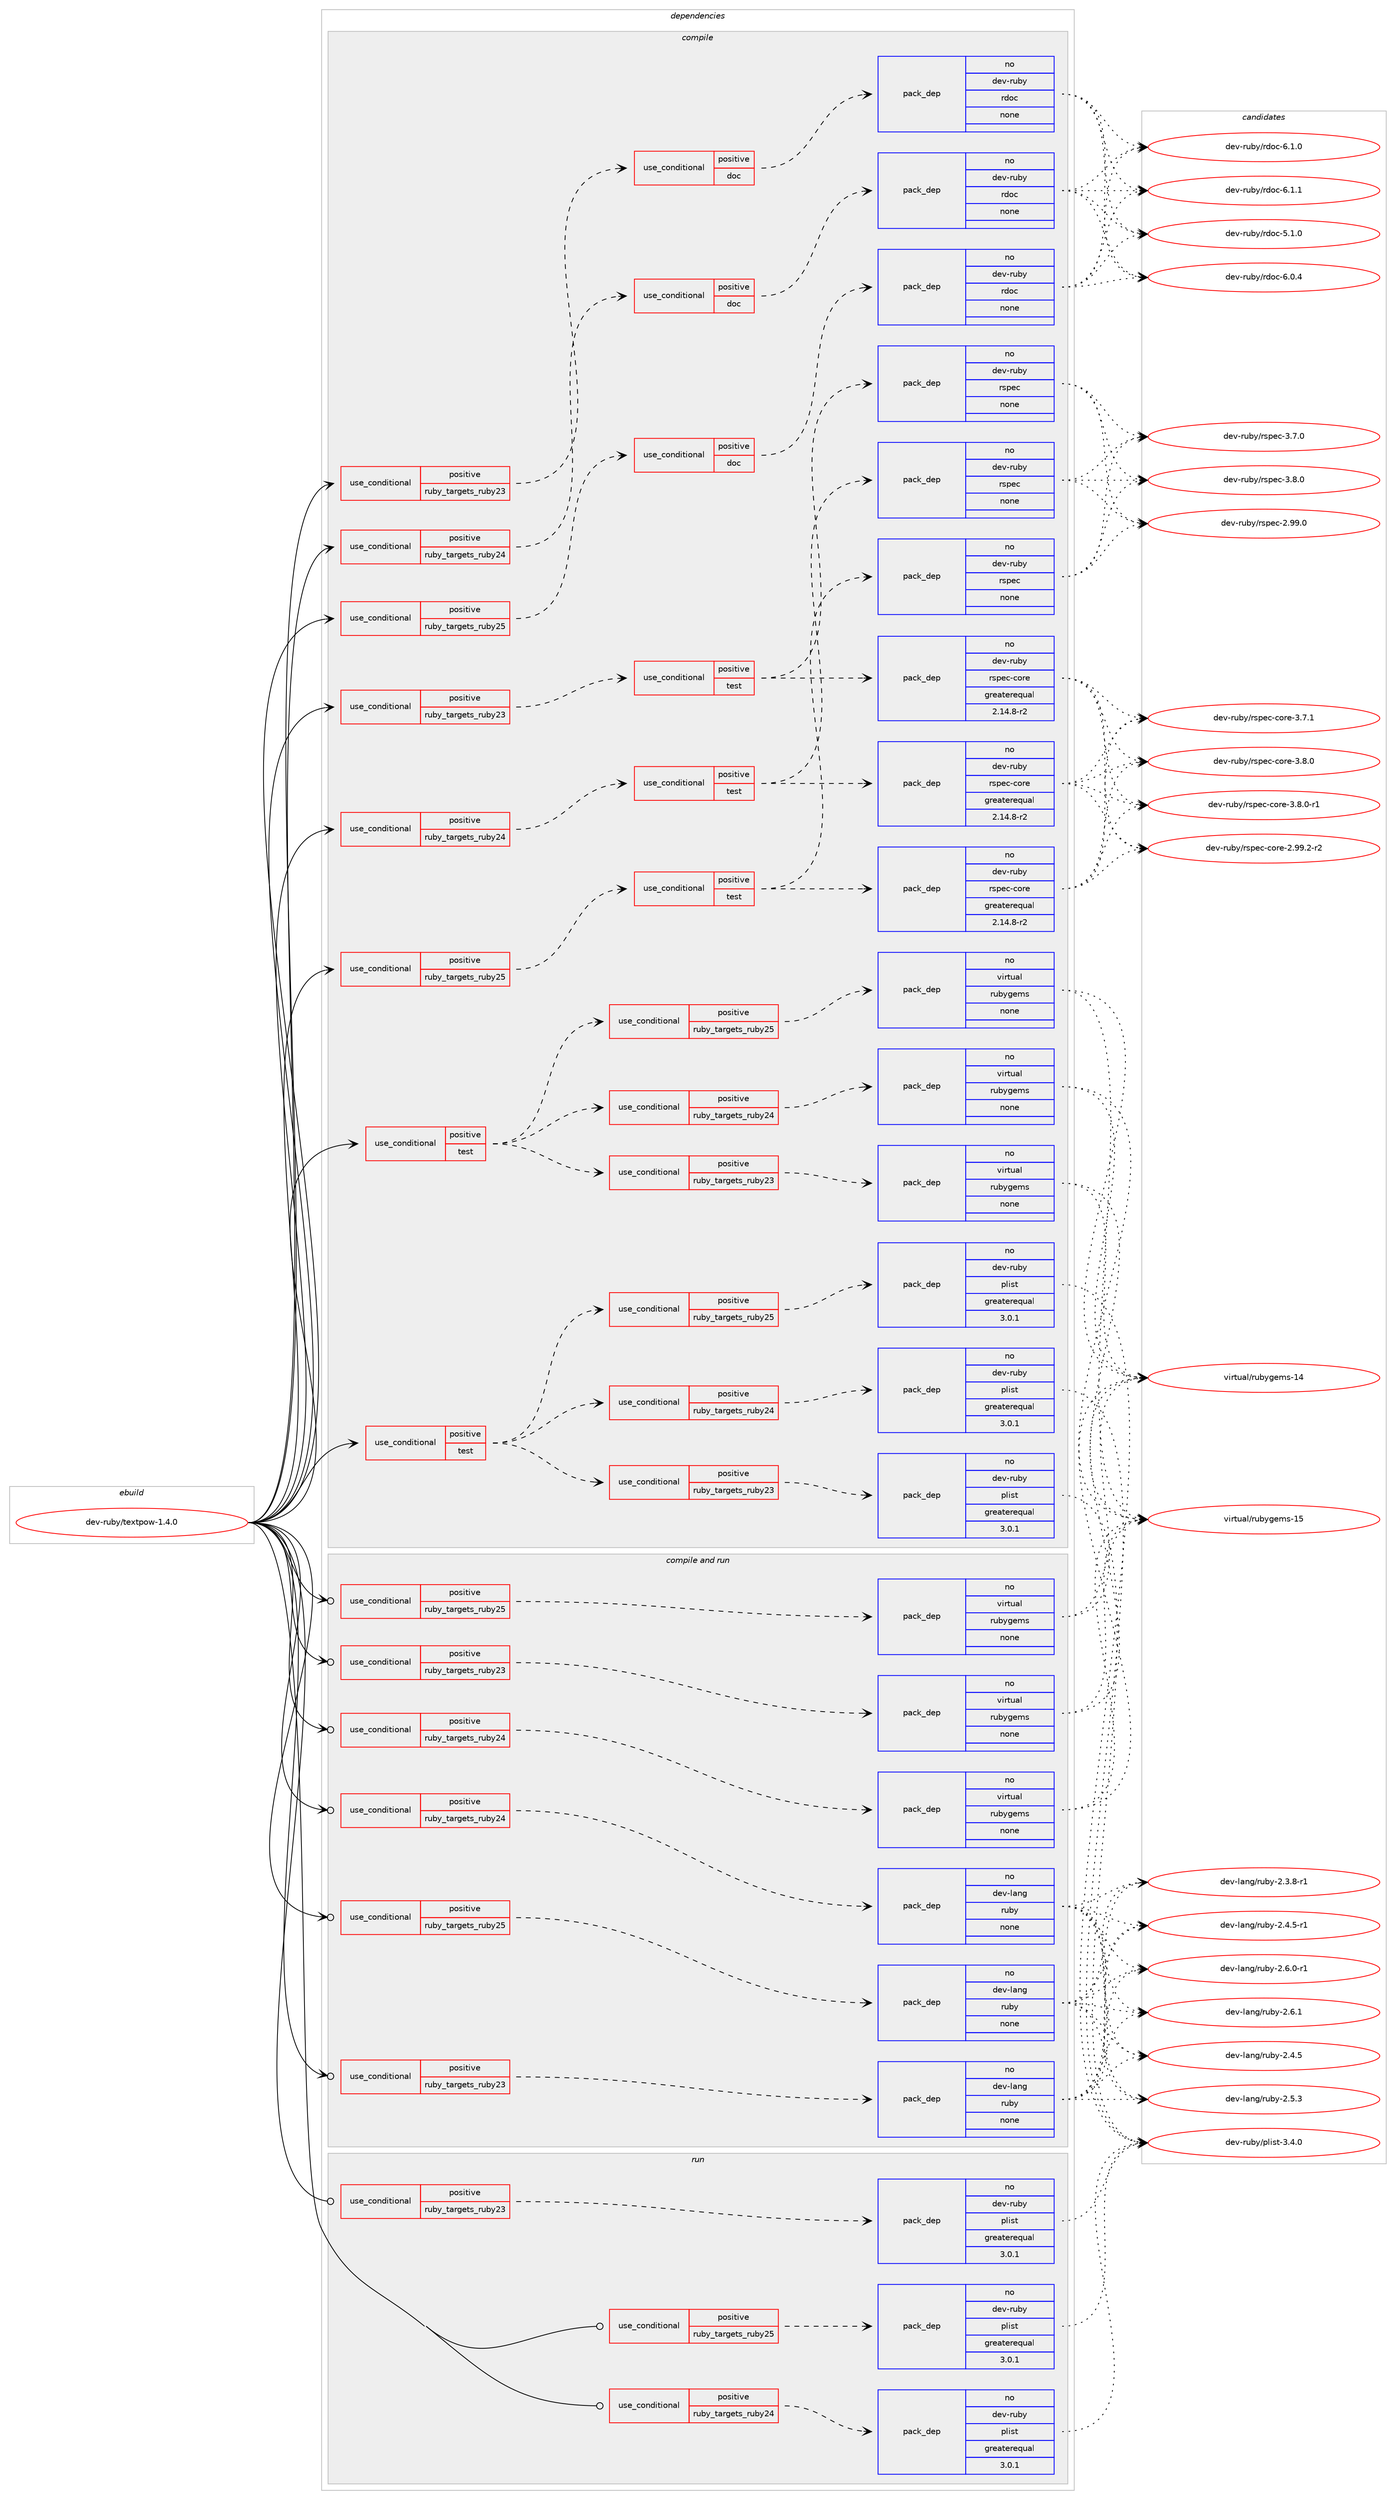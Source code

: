 digraph prolog {

# *************
# Graph options
# *************

newrank=true;
concentrate=true;
compound=true;
graph [rankdir=LR,fontname=Helvetica,fontsize=10,ranksep=1.5];#, ranksep=2.5, nodesep=0.2];
edge  [arrowhead=vee];
node  [fontname=Helvetica,fontsize=10];

# **********
# The ebuild
# **********

subgraph cluster_leftcol {
color=gray;
rank=same;
label=<<i>ebuild</i>>;
id [label="dev-ruby/textpow-1.4.0", color=red, width=4, href="../dev-ruby/textpow-1.4.0.svg"];
}

# ****************
# The dependencies
# ****************

subgraph cluster_midcol {
color=gray;
label=<<i>dependencies</i>>;
subgraph cluster_compile {
fillcolor="#eeeeee";
style=filled;
label=<<i>compile</i>>;
subgraph cond420119 {
dependency1533140 [label=<<TABLE BORDER="0" CELLBORDER="1" CELLSPACING="0" CELLPADDING="4"><TR><TD ROWSPAN="3" CELLPADDING="10">use_conditional</TD></TR><TR><TD>positive</TD></TR><TR><TD>ruby_targets_ruby23</TD></TR></TABLE>>, shape=none, color=red];
subgraph cond420120 {
dependency1533141 [label=<<TABLE BORDER="0" CELLBORDER="1" CELLSPACING="0" CELLPADDING="4"><TR><TD ROWSPAN="3" CELLPADDING="10">use_conditional</TD></TR><TR><TD>positive</TD></TR><TR><TD>doc</TD></TR></TABLE>>, shape=none, color=red];
subgraph pack1089505 {
dependency1533142 [label=<<TABLE BORDER="0" CELLBORDER="1" CELLSPACING="0" CELLPADDING="4" WIDTH="220"><TR><TD ROWSPAN="6" CELLPADDING="30">pack_dep</TD></TR><TR><TD WIDTH="110">no</TD></TR><TR><TD>dev-ruby</TD></TR><TR><TD>rdoc</TD></TR><TR><TD>none</TD></TR><TR><TD></TD></TR></TABLE>>, shape=none, color=blue];
}
dependency1533141:e -> dependency1533142:w [weight=20,style="dashed",arrowhead="vee"];
}
dependency1533140:e -> dependency1533141:w [weight=20,style="dashed",arrowhead="vee"];
}
id:e -> dependency1533140:w [weight=20,style="solid",arrowhead="vee"];
subgraph cond420121 {
dependency1533143 [label=<<TABLE BORDER="0" CELLBORDER="1" CELLSPACING="0" CELLPADDING="4"><TR><TD ROWSPAN="3" CELLPADDING="10">use_conditional</TD></TR><TR><TD>positive</TD></TR><TR><TD>ruby_targets_ruby23</TD></TR></TABLE>>, shape=none, color=red];
subgraph cond420122 {
dependency1533144 [label=<<TABLE BORDER="0" CELLBORDER="1" CELLSPACING="0" CELLPADDING="4"><TR><TD ROWSPAN="3" CELLPADDING="10">use_conditional</TD></TR><TR><TD>positive</TD></TR><TR><TD>test</TD></TR></TABLE>>, shape=none, color=red];
subgraph pack1089506 {
dependency1533145 [label=<<TABLE BORDER="0" CELLBORDER="1" CELLSPACING="0" CELLPADDING="4" WIDTH="220"><TR><TD ROWSPAN="6" CELLPADDING="30">pack_dep</TD></TR><TR><TD WIDTH="110">no</TD></TR><TR><TD>dev-ruby</TD></TR><TR><TD>rspec</TD></TR><TR><TD>none</TD></TR><TR><TD></TD></TR></TABLE>>, shape=none, color=blue];
}
dependency1533144:e -> dependency1533145:w [weight=20,style="dashed",arrowhead="vee"];
subgraph pack1089507 {
dependency1533146 [label=<<TABLE BORDER="0" CELLBORDER="1" CELLSPACING="0" CELLPADDING="4" WIDTH="220"><TR><TD ROWSPAN="6" CELLPADDING="30">pack_dep</TD></TR><TR><TD WIDTH="110">no</TD></TR><TR><TD>dev-ruby</TD></TR><TR><TD>rspec-core</TD></TR><TR><TD>greaterequal</TD></TR><TR><TD>2.14.8-r2</TD></TR></TABLE>>, shape=none, color=blue];
}
dependency1533144:e -> dependency1533146:w [weight=20,style="dashed",arrowhead="vee"];
}
dependency1533143:e -> dependency1533144:w [weight=20,style="dashed",arrowhead="vee"];
}
id:e -> dependency1533143:w [weight=20,style="solid",arrowhead="vee"];
subgraph cond420123 {
dependency1533147 [label=<<TABLE BORDER="0" CELLBORDER="1" CELLSPACING="0" CELLPADDING="4"><TR><TD ROWSPAN="3" CELLPADDING="10">use_conditional</TD></TR><TR><TD>positive</TD></TR><TR><TD>ruby_targets_ruby24</TD></TR></TABLE>>, shape=none, color=red];
subgraph cond420124 {
dependency1533148 [label=<<TABLE BORDER="0" CELLBORDER="1" CELLSPACING="0" CELLPADDING="4"><TR><TD ROWSPAN="3" CELLPADDING="10">use_conditional</TD></TR><TR><TD>positive</TD></TR><TR><TD>doc</TD></TR></TABLE>>, shape=none, color=red];
subgraph pack1089508 {
dependency1533149 [label=<<TABLE BORDER="0" CELLBORDER="1" CELLSPACING="0" CELLPADDING="4" WIDTH="220"><TR><TD ROWSPAN="6" CELLPADDING="30">pack_dep</TD></TR><TR><TD WIDTH="110">no</TD></TR><TR><TD>dev-ruby</TD></TR><TR><TD>rdoc</TD></TR><TR><TD>none</TD></TR><TR><TD></TD></TR></TABLE>>, shape=none, color=blue];
}
dependency1533148:e -> dependency1533149:w [weight=20,style="dashed",arrowhead="vee"];
}
dependency1533147:e -> dependency1533148:w [weight=20,style="dashed",arrowhead="vee"];
}
id:e -> dependency1533147:w [weight=20,style="solid",arrowhead="vee"];
subgraph cond420125 {
dependency1533150 [label=<<TABLE BORDER="0" CELLBORDER="1" CELLSPACING="0" CELLPADDING="4"><TR><TD ROWSPAN="3" CELLPADDING="10">use_conditional</TD></TR><TR><TD>positive</TD></TR><TR><TD>ruby_targets_ruby24</TD></TR></TABLE>>, shape=none, color=red];
subgraph cond420126 {
dependency1533151 [label=<<TABLE BORDER="0" CELLBORDER="1" CELLSPACING="0" CELLPADDING="4"><TR><TD ROWSPAN="3" CELLPADDING="10">use_conditional</TD></TR><TR><TD>positive</TD></TR><TR><TD>test</TD></TR></TABLE>>, shape=none, color=red];
subgraph pack1089509 {
dependency1533152 [label=<<TABLE BORDER="0" CELLBORDER="1" CELLSPACING="0" CELLPADDING="4" WIDTH="220"><TR><TD ROWSPAN="6" CELLPADDING="30">pack_dep</TD></TR><TR><TD WIDTH="110">no</TD></TR><TR><TD>dev-ruby</TD></TR><TR><TD>rspec</TD></TR><TR><TD>none</TD></TR><TR><TD></TD></TR></TABLE>>, shape=none, color=blue];
}
dependency1533151:e -> dependency1533152:w [weight=20,style="dashed",arrowhead="vee"];
subgraph pack1089510 {
dependency1533153 [label=<<TABLE BORDER="0" CELLBORDER="1" CELLSPACING="0" CELLPADDING="4" WIDTH="220"><TR><TD ROWSPAN="6" CELLPADDING="30">pack_dep</TD></TR><TR><TD WIDTH="110">no</TD></TR><TR><TD>dev-ruby</TD></TR><TR><TD>rspec-core</TD></TR><TR><TD>greaterequal</TD></TR><TR><TD>2.14.8-r2</TD></TR></TABLE>>, shape=none, color=blue];
}
dependency1533151:e -> dependency1533153:w [weight=20,style="dashed",arrowhead="vee"];
}
dependency1533150:e -> dependency1533151:w [weight=20,style="dashed",arrowhead="vee"];
}
id:e -> dependency1533150:w [weight=20,style="solid",arrowhead="vee"];
subgraph cond420127 {
dependency1533154 [label=<<TABLE BORDER="0" CELLBORDER="1" CELLSPACING="0" CELLPADDING="4"><TR><TD ROWSPAN="3" CELLPADDING="10">use_conditional</TD></TR><TR><TD>positive</TD></TR><TR><TD>ruby_targets_ruby25</TD></TR></TABLE>>, shape=none, color=red];
subgraph cond420128 {
dependency1533155 [label=<<TABLE BORDER="0" CELLBORDER="1" CELLSPACING="0" CELLPADDING="4"><TR><TD ROWSPAN="3" CELLPADDING="10">use_conditional</TD></TR><TR><TD>positive</TD></TR><TR><TD>doc</TD></TR></TABLE>>, shape=none, color=red];
subgraph pack1089511 {
dependency1533156 [label=<<TABLE BORDER="0" CELLBORDER="1" CELLSPACING="0" CELLPADDING="4" WIDTH="220"><TR><TD ROWSPAN="6" CELLPADDING="30">pack_dep</TD></TR><TR><TD WIDTH="110">no</TD></TR><TR><TD>dev-ruby</TD></TR><TR><TD>rdoc</TD></TR><TR><TD>none</TD></TR><TR><TD></TD></TR></TABLE>>, shape=none, color=blue];
}
dependency1533155:e -> dependency1533156:w [weight=20,style="dashed",arrowhead="vee"];
}
dependency1533154:e -> dependency1533155:w [weight=20,style="dashed",arrowhead="vee"];
}
id:e -> dependency1533154:w [weight=20,style="solid",arrowhead="vee"];
subgraph cond420129 {
dependency1533157 [label=<<TABLE BORDER="0" CELLBORDER="1" CELLSPACING="0" CELLPADDING="4"><TR><TD ROWSPAN="3" CELLPADDING="10">use_conditional</TD></TR><TR><TD>positive</TD></TR><TR><TD>ruby_targets_ruby25</TD></TR></TABLE>>, shape=none, color=red];
subgraph cond420130 {
dependency1533158 [label=<<TABLE BORDER="0" CELLBORDER="1" CELLSPACING="0" CELLPADDING="4"><TR><TD ROWSPAN="3" CELLPADDING="10">use_conditional</TD></TR><TR><TD>positive</TD></TR><TR><TD>test</TD></TR></TABLE>>, shape=none, color=red];
subgraph pack1089512 {
dependency1533159 [label=<<TABLE BORDER="0" CELLBORDER="1" CELLSPACING="0" CELLPADDING="4" WIDTH="220"><TR><TD ROWSPAN="6" CELLPADDING="30">pack_dep</TD></TR><TR><TD WIDTH="110">no</TD></TR><TR><TD>dev-ruby</TD></TR><TR><TD>rspec</TD></TR><TR><TD>none</TD></TR><TR><TD></TD></TR></TABLE>>, shape=none, color=blue];
}
dependency1533158:e -> dependency1533159:w [weight=20,style="dashed",arrowhead="vee"];
subgraph pack1089513 {
dependency1533160 [label=<<TABLE BORDER="0" CELLBORDER="1" CELLSPACING="0" CELLPADDING="4" WIDTH="220"><TR><TD ROWSPAN="6" CELLPADDING="30">pack_dep</TD></TR><TR><TD WIDTH="110">no</TD></TR><TR><TD>dev-ruby</TD></TR><TR><TD>rspec-core</TD></TR><TR><TD>greaterequal</TD></TR><TR><TD>2.14.8-r2</TD></TR></TABLE>>, shape=none, color=blue];
}
dependency1533158:e -> dependency1533160:w [weight=20,style="dashed",arrowhead="vee"];
}
dependency1533157:e -> dependency1533158:w [weight=20,style="dashed",arrowhead="vee"];
}
id:e -> dependency1533157:w [weight=20,style="solid",arrowhead="vee"];
subgraph cond420131 {
dependency1533161 [label=<<TABLE BORDER="0" CELLBORDER="1" CELLSPACING="0" CELLPADDING="4"><TR><TD ROWSPAN="3" CELLPADDING="10">use_conditional</TD></TR><TR><TD>positive</TD></TR><TR><TD>test</TD></TR></TABLE>>, shape=none, color=red];
subgraph cond420132 {
dependency1533162 [label=<<TABLE BORDER="0" CELLBORDER="1" CELLSPACING="0" CELLPADDING="4"><TR><TD ROWSPAN="3" CELLPADDING="10">use_conditional</TD></TR><TR><TD>positive</TD></TR><TR><TD>ruby_targets_ruby23</TD></TR></TABLE>>, shape=none, color=red];
subgraph pack1089514 {
dependency1533163 [label=<<TABLE BORDER="0" CELLBORDER="1" CELLSPACING="0" CELLPADDING="4" WIDTH="220"><TR><TD ROWSPAN="6" CELLPADDING="30">pack_dep</TD></TR><TR><TD WIDTH="110">no</TD></TR><TR><TD>dev-ruby</TD></TR><TR><TD>plist</TD></TR><TR><TD>greaterequal</TD></TR><TR><TD>3.0.1</TD></TR></TABLE>>, shape=none, color=blue];
}
dependency1533162:e -> dependency1533163:w [weight=20,style="dashed",arrowhead="vee"];
}
dependency1533161:e -> dependency1533162:w [weight=20,style="dashed",arrowhead="vee"];
subgraph cond420133 {
dependency1533164 [label=<<TABLE BORDER="0" CELLBORDER="1" CELLSPACING="0" CELLPADDING="4"><TR><TD ROWSPAN="3" CELLPADDING="10">use_conditional</TD></TR><TR><TD>positive</TD></TR><TR><TD>ruby_targets_ruby24</TD></TR></TABLE>>, shape=none, color=red];
subgraph pack1089515 {
dependency1533165 [label=<<TABLE BORDER="0" CELLBORDER="1" CELLSPACING="0" CELLPADDING="4" WIDTH="220"><TR><TD ROWSPAN="6" CELLPADDING="30">pack_dep</TD></TR><TR><TD WIDTH="110">no</TD></TR><TR><TD>dev-ruby</TD></TR><TR><TD>plist</TD></TR><TR><TD>greaterequal</TD></TR><TR><TD>3.0.1</TD></TR></TABLE>>, shape=none, color=blue];
}
dependency1533164:e -> dependency1533165:w [weight=20,style="dashed",arrowhead="vee"];
}
dependency1533161:e -> dependency1533164:w [weight=20,style="dashed",arrowhead="vee"];
subgraph cond420134 {
dependency1533166 [label=<<TABLE BORDER="0" CELLBORDER="1" CELLSPACING="0" CELLPADDING="4"><TR><TD ROWSPAN="3" CELLPADDING="10">use_conditional</TD></TR><TR><TD>positive</TD></TR><TR><TD>ruby_targets_ruby25</TD></TR></TABLE>>, shape=none, color=red];
subgraph pack1089516 {
dependency1533167 [label=<<TABLE BORDER="0" CELLBORDER="1" CELLSPACING="0" CELLPADDING="4" WIDTH="220"><TR><TD ROWSPAN="6" CELLPADDING="30">pack_dep</TD></TR><TR><TD WIDTH="110">no</TD></TR><TR><TD>dev-ruby</TD></TR><TR><TD>plist</TD></TR><TR><TD>greaterequal</TD></TR><TR><TD>3.0.1</TD></TR></TABLE>>, shape=none, color=blue];
}
dependency1533166:e -> dependency1533167:w [weight=20,style="dashed",arrowhead="vee"];
}
dependency1533161:e -> dependency1533166:w [weight=20,style="dashed",arrowhead="vee"];
}
id:e -> dependency1533161:w [weight=20,style="solid",arrowhead="vee"];
subgraph cond420135 {
dependency1533168 [label=<<TABLE BORDER="0" CELLBORDER="1" CELLSPACING="0" CELLPADDING="4"><TR><TD ROWSPAN="3" CELLPADDING="10">use_conditional</TD></TR><TR><TD>positive</TD></TR><TR><TD>test</TD></TR></TABLE>>, shape=none, color=red];
subgraph cond420136 {
dependency1533169 [label=<<TABLE BORDER="0" CELLBORDER="1" CELLSPACING="0" CELLPADDING="4"><TR><TD ROWSPAN="3" CELLPADDING="10">use_conditional</TD></TR><TR><TD>positive</TD></TR><TR><TD>ruby_targets_ruby23</TD></TR></TABLE>>, shape=none, color=red];
subgraph pack1089517 {
dependency1533170 [label=<<TABLE BORDER="0" CELLBORDER="1" CELLSPACING="0" CELLPADDING="4" WIDTH="220"><TR><TD ROWSPAN="6" CELLPADDING="30">pack_dep</TD></TR><TR><TD WIDTH="110">no</TD></TR><TR><TD>virtual</TD></TR><TR><TD>rubygems</TD></TR><TR><TD>none</TD></TR><TR><TD></TD></TR></TABLE>>, shape=none, color=blue];
}
dependency1533169:e -> dependency1533170:w [weight=20,style="dashed",arrowhead="vee"];
}
dependency1533168:e -> dependency1533169:w [weight=20,style="dashed",arrowhead="vee"];
subgraph cond420137 {
dependency1533171 [label=<<TABLE BORDER="0" CELLBORDER="1" CELLSPACING="0" CELLPADDING="4"><TR><TD ROWSPAN="3" CELLPADDING="10">use_conditional</TD></TR><TR><TD>positive</TD></TR><TR><TD>ruby_targets_ruby24</TD></TR></TABLE>>, shape=none, color=red];
subgraph pack1089518 {
dependency1533172 [label=<<TABLE BORDER="0" CELLBORDER="1" CELLSPACING="0" CELLPADDING="4" WIDTH="220"><TR><TD ROWSPAN="6" CELLPADDING="30">pack_dep</TD></TR><TR><TD WIDTH="110">no</TD></TR><TR><TD>virtual</TD></TR><TR><TD>rubygems</TD></TR><TR><TD>none</TD></TR><TR><TD></TD></TR></TABLE>>, shape=none, color=blue];
}
dependency1533171:e -> dependency1533172:w [weight=20,style="dashed",arrowhead="vee"];
}
dependency1533168:e -> dependency1533171:w [weight=20,style="dashed",arrowhead="vee"];
subgraph cond420138 {
dependency1533173 [label=<<TABLE BORDER="0" CELLBORDER="1" CELLSPACING="0" CELLPADDING="4"><TR><TD ROWSPAN="3" CELLPADDING="10">use_conditional</TD></TR><TR><TD>positive</TD></TR><TR><TD>ruby_targets_ruby25</TD></TR></TABLE>>, shape=none, color=red];
subgraph pack1089519 {
dependency1533174 [label=<<TABLE BORDER="0" CELLBORDER="1" CELLSPACING="0" CELLPADDING="4" WIDTH="220"><TR><TD ROWSPAN="6" CELLPADDING="30">pack_dep</TD></TR><TR><TD WIDTH="110">no</TD></TR><TR><TD>virtual</TD></TR><TR><TD>rubygems</TD></TR><TR><TD>none</TD></TR><TR><TD></TD></TR></TABLE>>, shape=none, color=blue];
}
dependency1533173:e -> dependency1533174:w [weight=20,style="dashed",arrowhead="vee"];
}
dependency1533168:e -> dependency1533173:w [weight=20,style="dashed",arrowhead="vee"];
}
id:e -> dependency1533168:w [weight=20,style="solid",arrowhead="vee"];
}
subgraph cluster_compileandrun {
fillcolor="#eeeeee";
style=filled;
label=<<i>compile and run</i>>;
subgraph cond420139 {
dependency1533175 [label=<<TABLE BORDER="0" CELLBORDER="1" CELLSPACING="0" CELLPADDING="4"><TR><TD ROWSPAN="3" CELLPADDING="10">use_conditional</TD></TR><TR><TD>positive</TD></TR><TR><TD>ruby_targets_ruby23</TD></TR></TABLE>>, shape=none, color=red];
subgraph pack1089520 {
dependency1533176 [label=<<TABLE BORDER="0" CELLBORDER="1" CELLSPACING="0" CELLPADDING="4" WIDTH="220"><TR><TD ROWSPAN="6" CELLPADDING="30">pack_dep</TD></TR><TR><TD WIDTH="110">no</TD></TR><TR><TD>dev-lang</TD></TR><TR><TD>ruby</TD></TR><TR><TD>none</TD></TR><TR><TD></TD></TR></TABLE>>, shape=none, color=blue];
}
dependency1533175:e -> dependency1533176:w [weight=20,style="dashed",arrowhead="vee"];
}
id:e -> dependency1533175:w [weight=20,style="solid",arrowhead="odotvee"];
subgraph cond420140 {
dependency1533177 [label=<<TABLE BORDER="0" CELLBORDER="1" CELLSPACING="0" CELLPADDING="4"><TR><TD ROWSPAN="3" CELLPADDING="10">use_conditional</TD></TR><TR><TD>positive</TD></TR><TR><TD>ruby_targets_ruby23</TD></TR></TABLE>>, shape=none, color=red];
subgraph pack1089521 {
dependency1533178 [label=<<TABLE BORDER="0" CELLBORDER="1" CELLSPACING="0" CELLPADDING="4" WIDTH="220"><TR><TD ROWSPAN="6" CELLPADDING="30">pack_dep</TD></TR><TR><TD WIDTH="110">no</TD></TR><TR><TD>virtual</TD></TR><TR><TD>rubygems</TD></TR><TR><TD>none</TD></TR><TR><TD></TD></TR></TABLE>>, shape=none, color=blue];
}
dependency1533177:e -> dependency1533178:w [weight=20,style="dashed",arrowhead="vee"];
}
id:e -> dependency1533177:w [weight=20,style="solid",arrowhead="odotvee"];
subgraph cond420141 {
dependency1533179 [label=<<TABLE BORDER="0" CELLBORDER="1" CELLSPACING="0" CELLPADDING="4"><TR><TD ROWSPAN="3" CELLPADDING="10">use_conditional</TD></TR><TR><TD>positive</TD></TR><TR><TD>ruby_targets_ruby24</TD></TR></TABLE>>, shape=none, color=red];
subgraph pack1089522 {
dependency1533180 [label=<<TABLE BORDER="0" CELLBORDER="1" CELLSPACING="0" CELLPADDING="4" WIDTH="220"><TR><TD ROWSPAN="6" CELLPADDING="30">pack_dep</TD></TR><TR><TD WIDTH="110">no</TD></TR><TR><TD>dev-lang</TD></TR><TR><TD>ruby</TD></TR><TR><TD>none</TD></TR><TR><TD></TD></TR></TABLE>>, shape=none, color=blue];
}
dependency1533179:e -> dependency1533180:w [weight=20,style="dashed",arrowhead="vee"];
}
id:e -> dependency1533179:w [weight=20,style="solid",arrowhead="odotvee"];
subgraph cond420142 {
dependency1533181 [label=<<TABLE BORDER="0" CELLBORDER="1" CELLSPACING="0" CELLPADDING="4"><TR><TD ROWSPAN="3" CELLPADDING="10">use_conditional</TD></TR><TR><TD>positive</TD></TR><TR><TD>ruby_targets_ruby24</TD></TR></TABLE>>, shape=none, color=red];
subgraph pack1089523 {
dependency1533182 [label=<<TABLE BORDER="0" CELLBORDER="1" CELLSPACING="0" CELLPADDING="4" WIDTH="220"><TR><TD ROWSPAN="6" CELLPADDING="30">pack_dep</TD></TR><TR><TD WIDTH="110">no</TD></TR><TR><TD>virtual</TD></TR><TR><TD>rubygems</TD></TR><TR><TD>none</TD></TR><TR><TD></TD></TR></TABLE>>, shape=none, color=blue];
}
dependency1533181:e -> dependency1533182:w [weight=20,style="dashed",arrowhead="vee"];
}
id:e -> dependency1533181:w [weight=20,style="solid",arrowhead="odotvee"];
subgraph cond420143 {
dependency1533183 [label=<<TABLE BORDER="0" CELLBORDER="1" CELLSPACING="0" CELLPADDING="4"><TR><TD ROWSPAN="3" CELLPADDING="10">use_conditional</TD></TR><TR><TD>positive</TD></TR><TR><TD>ruby_targets_ruby25</TD></TR></TABLE>>, shape=none, color=red];
subgraph pack1089524 {
dependency1533184 [label=<<TABLE BORDER="0" CELLBORDER="1" CELLSPACING="0" CELLPADDING="4" WIDTH="220"><TR><TD ROWSPAN="6" CELLPADDING="30">pack_dep</TD></TR><TR><TD WIDTH="110">no</TD></TR><TR><TD>dev-lang</TD></TR><TR><TD>ruby</TD></TR><TR><TD>none</TD></TR><TR><TD></TD></TR></TABLE>>, shape=none, color=blue];
}
dependency1533183:e -> dependency1533184:w [weight=20,style="dashed",arrowhead="vee"];
}
id:e -> dependency1533183:w [weight=20,style="solid",arrowhead="odotvee"];
subgraph cond420144 {
dependency1533185 [label=<<TABLE BORDER="0" CELLBORDER="1" CELLSPACING="0" CELLPADDING="4"><TR><TD ROWSPAN="3" CELLPADDING="10">use_conditional</TD></TR><TR><TD>positive</TD></TR><TR><TD>ruby_targets_ruby25</TD></TR></TABLE>>, shape=none, color=red];
subgraph pack1089525 {
dependency1533186 [label=<<TABLE BORDER="0" CELLBORDER="1" CELLSPACING="0" CELLPADDING="4" WIDTH="220"><TR><TD ROWSPAN="6" CELLPADDING="30">pack_dep</TD></TR><TR><TD WIDTH="110">no</TD></TR><TR><TD>virtual</TD></TR><TR><TD>rubygems</TD></TR><TR><TD>none</TD></TR><TR><TD></TD></TR></TABLE>>, shape=none, color=blue];
}
dependency1533185:e -> dependency1533186:w [weight=20,style="dashed",arrowhead="vee"];
}
id:e -> dependency1533185:w [weight=20,style="solid",arrowhead="odotvee"];
}
subgraph cluster_run {
fillcolor="#eeeeee";
style=filled;
label=<<i>run</i>>;
subgraph cond420145 {
dependency1533187 [label=<<TABLE BORDER="0" CELLBORDER="1" CELLSPACING="0" CELLPADDING="4"><TR><TD ROWSPAN="3" CELLPADDING="10">use_conditional</TD></TR><TR><TD>positive</TD></TR><TR><TD>ruby_targets_ruby23</TD></TR></TABLE>>, shape=none, color=red];
subgraph pack1089526 {
dependency1533188 [label=<<TABLE BORDER="0" CELLBORDER="1" CELLSPACING="0" CELLPADDING="4" WIDTH="220"><TR><TD ROWSPAN="6" CELLPADDING="30">pack_dep</TD></TR><TR><TD WIDTH="110">no</TD></TR><TR><TD>dev-ruby</TD></TR><TR><TD>plist</TD></TR><TR><TD>greaterequal</TD></TR><TR><TD>3.0.1</TD></TR></TABLE>>, shape=none, color=blue];
}
dependency1533187:e -> dependency1533188:w [weight=20,style="dashed",arrowhead="vee"];
}
id:e -> dependency1533187:w [weight=20,style="solid",arrowhead="odot"];
subgraph cond420146 {
dependency1533189 [label=<<TABLE BORDER="0" CELLBORDER="1" CELLSPACING="0" CELLPADDING="4"><TR><TD ROWSPAN="3" CELLPADDING="10">use_conditional</TD></TR><TR><TD>positive</TD></TR><TR><TD>ruby_targets_ruby24</TD></TR></TABLE>>, shape=none, color=red];
subgraph pack1089527 {
dependency1533190 [label=<<TABLE BORDER="0" CELLBORDER="1" CELLSPACING="0" CELLPADDING="4" WIDTH="220"><TR><TD ROWSPAN="6" CELLPADDING="30">pack_dep</TD></TR><TR><TD WIDTH="110">no</TD></TR><TR><TD>dev-ruby</TD></TR><TR><TD>plist</TD></TR><TR><TD>greaterequal</TD></TR><TR><TD>3.0.1</TD></TR></TABLE>>, shape=none, color=blue];
}
dependency1533189:e -> dependency1533190:w [weight=20,style="dashed",arrowhead="vee"];
}
id:e -> dependency1533189:w [weight=20,style="solid",arrowhead="odot"];
subgraph cond420147 {
dependency1533191 [label=<<TABLE BORDER="0" CELLBORDER="1" CELLSPACING="0" CELLPADDING="4"><TR><TD ROWSPAN="3" CELLPADDING="10">use_conditional</TD></TR><TR><TD>positive</TD></TR><TR><TD>ruby_targets_ruby25</TD></TR></TABLE>>, shape=none, color=red];
subgraph pack1089528 {
dependency1533192 [label=<<TABLE BORDER="0" CELLBORDER="1" CELLSPACING="0" CELLPADDING="4" WIDTH="220"><TR><TD ROWSPAN="6" CELLPADDING="30">pack_dep</TD></TR><TR><TD WIDTH="110">no</TD></TR><TR><TD>dev-ruby</TD></TR><TR><TD>plist</TD></TR><TR><TD>greaterequal</TD></TR><TR><TD>3.0.1</TD></TR></TABLE>>, shape=none, color=blue];
}
dependency1533191:e -> dependency1533192:w [weight=20,style="dashed",arrowhead="vee"];
}
id:e -> dependency1533191:w [weight=20,style="solid",arrowhead="odot"];
}
}

# **************
# The candidates
# **************

subgraph cluster_choices {
rank=same;
color=gray;
label=<<i>candidates</i>>;

subgraph choice1089505 {
color=black;
nodesep=1;
choice10010111845114117981214711410011199455346494648 [label="dev-ruby/rdoc-5.1.0", color=red, width=4,href="../dev-ruby/rdoc-5.1.0.svg"];
choice10010111845114117981214711410011199455446484652 [label="dev-ruby/rdoc-6.0.4", color=red, width=4,href="../dev-ruby/rdoc-6.0.4.svg"];
choice10010111845114117981214711410011199455446494648 [label="dev-ruby/rdoc-6.1.0", color=red, width=4,href="../dev-ruby/rdoc-6.1.0.svg"];
choice10010111845114117981214711410011199455446494649 [label="dev-ruby/rdoc-6.1.1", color=red, width=4,href="../dev-ruby/rdoc-6.1.1.svg"];
dependency1533142:e -> choice10010111845114117981214711410011199455346494648:w [style=dotted,weight="100"];
dependency1533142:e -> choice10010111845114117981214711410011199455446484652:w [style=dotted,weight="100"];
dependency1533142:e -> choice10010111845114117981214711410011199455446494648:w [style=dotted,weight="100"];
dependency1533142:e -> choice10010111845114117981214711410011199455446494649:w [style=dotted,weight="100"];
}
subgraph choice1089506 {
color=black;
nodesep=1;
choice1001011184511411798121471141151121019945504657574648 [label="dev-ruby/rspec-2.99.0", color=red, width=4,href="../dev-ruby/rspec-2.99.0.svg"];
choice10010111845114117981214711411511210199455146554648 [label="dev-ruby/rspec-3.7.0", color=red, width=4,href="../dev-ruby/rspec-3.7.0.svg"];
choice10010111845114117981214711411511210199455146564648 [label="dev-ruby/rspec-3.8.0", color=red, width=4,href="../dev-ruby/rspec-3.8.0.svg"];
dependency1533145:e -> choice1001011184511411798121471141151121019945504657574648:w [style=dotted,weight="100"];
dependency1533145:e -> choice10010111845114117981214711411511210199455146554648:w [style=dotted,weight="100"];
dependency1533145:e -> choice10010111845114117981214711411511210199455146564648:w [style=dotted,weight="100"];
}
subgraph choice1089507 {
color=black;
nodesep=1;
choice100101118451141179812147114115112101994599111114101455046575746504511450 [label="dev-ruby/rspec-core-2.99.2-r2", color=red, width=4,href="../dev-ruby/rspec-core-2.99.2-r2.svg"];
choice100101118451141179812147114115112101994599111114101455146554649 [label="dev-ruby/rspec-core-3.7.1", color=red, width=4,href="../dev-ruby/rspec-core-3.7.1.svg"];
choice100101118451141179812147114115112101994599111114101455146564648 [label="dev-ruby/rspec-core-3.8.0", color=red, width=4,href="../dev-ruby/rspec-core-3.8.0.svg"];
choice1001011184511411798121471141151121019945991111141014551465646484511449 [label="dev-ruby/rspec-core-3.8.0-r1", color=red, width=4,href="../dev-ruby/rspec-core-3.8.0-r1.svg"];
dependency1533146:e -> choice100101118451141179812147114115112101994599111114101455046575746504511450:w [style=dotted,weight="100"];
dependency1533146:e -> choice100101118451141179812147114115112101994599111114101455146554649:w [style=dotted,weight="100"];
dependency1533146:e -> choice100101118451141179812147114115112101994599111114101455146564648:w [style=dotted,weight="100"];
dependency1533146:e -> choice1001011184511411798121471141151121019945991111141014551465646484511449:w [style=dotted,weight="100"];
}
subgraph choice1089508 {
color=black;
nodesep=1;
choice10010111845114117981214711410011199455346494648 [label="dev-ruby/rdoc-5.1.0", color=red, width=4,href="../dev-ruby/rdoc-5.1.0.svg"];
choice10010111845114117981214711410011199455446484652 [label="dev-ruby/rdoc-6.0.4", color=red, width=4,href="../dev-ruby/rdoc-6.0.4.svg"];
choice10010111845114117981214711410011199455446494648 [label="dev-ruby/rdoc-6.1.0", color=red, width=4,href="../dev-ruby/rdoc-6.1.0.svg"];
choice10010111845114117981214711410011199455446494649 [label="dev-ruby/rdoc-6.1.1", color=red, width=4,href="../dev-ruby/rdoc-6.1.1.svg"];
dependency1533149:e -> choice10010111845114117981214711410011199455346494648:w [style=dotted,weight="100"];
dependency1533149:e -> choice10010111845114117981214711410011199455446484652:w [style=dotted,weight="100"];
dependency1533149:e -> choice10010111845114117981214711410011199455446494648:w [style=dotted,weight="100"];
dependency1533149:e -> choice10010111845114117981214711410011199455446494649:w [style=dotted,weight="100"];
}
subgraph choice1089509 {
color=black;
nodesep=1;
choice1001011184511411798121471141151121019945504657574648 [label="dev-ruby/rspec-2.99.0", color=red, width=4,href="../dev-ruby/rspec-2.99.0.svg"];
choice10010111845114117981214711411511210199455146554648 [label="dev-ruby/rspec-3.7.0", color=red, width=4,href="../dev-ruby/rspec-3.7.0.svg"];
choice10010111845114117981214711411511210199455146564648 [label="dev-ruby/rspec-3.8.0", color=red, width=4,href="../dev-ruby/rspec-3.8.0.svg"];
dependency1533152:e -> choice1001011184511411798121471141151121019945504657574648:w [style=dotted,weight="100"];
dependency1533152:e -> choice10010111845114117981214711411511210199455146554648:w [style=dotted,weight="100"];
dependency1533152:e -> choice10010111845114117981214711411511210199455146564648:w [style=dotted,weight="100"];
}
subgraph choice1089510 {
color=black;
nodesep=1;
choice100101118451141179812147114115112101994599111114101455046575746504511450 [label="dev-ruby/rspec-core-2.99.2-r2", color=red, width=4,href="../dev-ruby/rspec-core-2.99.2-r2.svg"];
choice100101118451141179812147114115112101994599111114101455146554649 [label="dev-ruby/rspec-core-3.7.1", color=red, width=4,href="../dev-ruby/rspec-core-3.7.1.svg"];
choice100101118451141179812147114115112101994599111114101455146564648 [label="dev-ruby/rspec-core-3.8.0", color=red, width=4,href="../dev-ruby/rspec-core-3.8.0.svg"];
choice1001011184511411798121471141151121019945991111141014551465646484511449 [label="dev-ruby/rspec-core-3.8.0-r1", color=red, width=4,href="../dev-ruby/rspec-core-3.8.0-r1.svg"];
dependency1533153:e -> choice100101118451141179812147114115112101994599111114101455046575746504511450:w [style=dotted,weight="100"];
dependency1533153:e -> choice100101118451141179812147114115112101994599111114101455146554649:w [style=dotted,weight="100"];
dependency1533153:e -> choice100101118451141179812147114115112101994599111114101455146564648:w [style=dotted,weight="100"];
dependency1533153:e -> choice1001011184511411798121471141151121019945991111141014551465646484511449:w [style=dotted,weight="100"];
}
subgraph choice1089511 {
color=black;
nodesep=1;
choice10010111845114117981214711410011199455346494648 [label="dev-ruby/rdoc-5.1.0", color=red, width=4,href="../dev-ruby/rdoc-5.1.0.svg"];
choice10010111845114117981214711410011199455446484652 [label="dev-ruby/rdoc-6.0.4", color=red, width=4,href="../dev-ruby/rdoc-6.0.4.svg"];
choice10010111845114117981214711410011199455446494648 [label="dev-ruby/rdoc-6.1.0", color=red, width=4,href="../dev-ruby/rdoc-6.1.0.svg"];
choice10010111845114117981214711410011199455446494649 [label="dev-ruby/rdoc-6.1.1", color=red, width=4,href="../dev-ruby/rdoc-6.1.1.svg"];
dependency1533156:e -> choice10010111845114117981214711410011199455346494648:w [style=dotted,weight="100"];
dependency1533156:e -> choice10010111845114117981214711410011199455446484652:w [style=dotted,weight="100"];
dependency1533156:e -> choice10010111845114117981214711410011199455446494648:w [style=dotted,weight="100"];
dependency1533156:e -> choice10010111845114117981214711410011199455446494649:w [style=dotted,weight="100"];
}
subgraph choice1089512 {
color=black;
nodesep=1;
choice1001011184511411798121471141151121019945504657574648 [label="dev-ruby/rspec-2.99.0", color=red, width=4,href="../dev-ruby/rspec-2.99.0.svg"];
choice10010111845114117981214711411511210199455146554648 [label="dev-ruby/rspec-3.7.0", color=red, width=4,href="../dev-ruby/rspec-3.7.0.svg"];
choice10010111845114117981214711411511210199455146564648 [label="dev-ruby/rspec-3.8.0", color=red, width=4,href="../dev-ruby/rspec-3.8.0.svg"];
dependency1533159:e -> choice1001011184511411798121471141151121019945504657574648:w [style=dotted,weight="100"];
dependency1533159:e -> choice10010111845114117981214711411511210199455146554648:w [style=dotted,weight="100"];
dependency1533159:e -> choice10010111845114117981214711411511210199455146564648:w [style=dotted,weight="100"];
}
subgraph choice1089513 {
color=black;
nodesep=1;
choice100101118451141179812147114115112101994599111114101455046575746504511450 [label="dev-ruby/rspec-core-2.99.2-r2", color=red, width=4,href="../dev-ruby/rspec-core-2.99.2-r2.svg"];
choice100101118451141179812147114115112101994599111114101455146554649 [label="dev-ruby/rspec-core-3.7.1", color=red, width=4,href="../dev-ruby/rspec-core-3.7.1.svg"];
choice100101118451141179812147114115112101994599111114101455146564648 [label="dev-ruby/rspec-core-3.8.0", color=red, width=4,href="../dev-ruby/rspec-core-3.8.0.svg"];
choice1001011184511411798121471141151121019945991111141014551465646484511449 [label="dev-ruby/rspec-core-3.8.0-r1", color=red, width=4,href="../dev-ruby/rspec-core-3.8.0-r1.svg"];
dependency1533160:e -> choice100101118451141179812147114115112101994599111114101455046575746504511450:w [style=dotted,weight="100"];
dependency1533160:e -> choice100101118451141179812147114115112101994599111114101455146554649:w [style=dotted,weight="100"];
dependency1533160:e -> choice100101118451141179812147114115112101994599111114101455146564648:w [style=dotted,weight="100"];
dependency1533160:e -> choice1001011184511411798121471141151121019945991111141014551465646484511449:w [style=dotted,weight="100"];
}
subgraph choice1089514 {
color=black;
nodesep=1;
choice100101118451141179812147112108105115116455146524648 [label="dev-ruby/plist-3.4.0", color=red, width=4,href="../dev-ruby/plist-3.4.0.svg"];
dependency1533163:e -> choice100101118451141179812147112108105115116455146524648:w [style=dotted,weight="100"];
}
subgraph choice1089515 {
color=black;
nodesep=1;
choice100101118451141179812147112108105115116455146524648 [label="dev-ruby/plist-3.4.0", color=red, width=4,href="../dev-ruby/plist-3.4.0.svg"];
dependency1533165:e -> choice100101118451141179812147112108105115116455146524648:w [style=dotted,weight="100"];
}
subgraph choice1089516 {
color=black;
nodesep=1;
choice100101118451141179812147112108105115116455146524648 [label="dev-ruby/plist-3.4.0", color=red, width=4,href="../dev-ruby/plist-3.4.0.svg"];
dependency1533167:e -> choice100101118451141179812147112108105115116455146524648:w [style=dotted,weight="100"];
}
subgraph choice1089517 {
color=black;
nodesep=1;
choice118105114116117971084711411798121103101109115454952 [label="virtual/rubygems-14", color=red, width=4,href="../virtual/rubygems-14.svg"];
choice118105114116117971084711411798121103101109115454953 [label="virtual/rubygems-15", color=red, width=4,href="../virtual/rubygems-15.svg"];
dependency1533170:e -> choice118105114116117971084711411798121103101109115454952:w [style=dotted,weight="100"];
dependency1533170:e -> choice118105114116117971084711411798121103101109115454953:w [style=dotted,weight="100"];
}
subgraph choice1089518 {
color=black;
nodesep=1;
choice118105114116117971084711411798121103101109115454952 [label="virtual/rubygems-14", color=red, width=4,href="../virtual/rubygems-14.svg"];
choice118105114116117971084711411798121103101109115454953 [label="virtual/rubygems-15", color=red, width=4,href="../virtual/rubygems-15.svg"];
dependency1533172:e -> choice118105114116117971084711411798121103101109115454952:w [style=dotted,weight="100"];
dependency1533172:e -> choice118105114116117971084711411798121103101109115454953:w [style=dotted,weight="100"];
}
subgraph choice1089519 {
color=black;
nodesep=1;
choice118105114116117971084711411798121103101109115454952 [label="virtual/rubygems-14", color=red, width=4,href="../virtual/rubygems-14.svg"];
choice118105114116117971084711411798121103101109115454953 [label="virtual/rubygems-15", color=red, width=4,href="../virtual/rubygems-15.svg"];
dependency1533174:e -> choice118105114116117971084711411798121103101109115454952:w [style=dotted,weight="100"];
dependency1533174:e -> choice118105114116117971084711411798121103101109115454953:w [style=dotted,weight="100"];
}
subgraph choice1089520 {
color=black;
nodesep=1;
choice100101118451089711010347114117981214550465146564511449 [label="dev-lang/ruby-2.3.8-r1", color=red, width=4,href="../dev-lang/ruby-2.3.8-r1.svg"];
choice10010111845108971101034711411798121455046524653 [label="dev-lang/ruby-2.4.5", color=red, width=4,href="../dev-lang/ruby-2.4.5.svg"];
choice100101118451089711010347114117981214550465246534511449 [label="dev-lang/ruby-2.4.5-r1", color=red, width=4,href="../dev-lang/ruby-2.4.5-r1.svg"];
choice10010111845108971101034711411798121455046534651 [label="dev-lang/ruby-2.5.3", color=red, width=4,href="../dev-lang/ruby-2.5.3.svg"];
choice100101118451089711010347114117981214550465446484511449 [label="dev-lang/ruby-2.6.0-r1", color=red, width=4,href="../dev-lang/ruby-2.6.0-r1.svg"];
choice10010111845108971101034711411798121455046544649 [label="dev-lang/ruby-2.6.1", color=red, width=4,href="../dev-lang/ruby-2.6.1.svg"];
dependency1533176:e -> choice100101118451089711010347114117981214550465146564511449:w [style=dotted,weight="100"];
dependency1533176:e -> choice10010111845108971101034711411798121455046524653:w [style=dotted,weight="100"];
dependency1533176:e -> choice100101118451089711010347114117981214550465246534511449:w [style=dotted,weight="100"];
dependency1533176:e -> choice10010111845108971101034711411798121455046534651:w [style=dotted,weight="100"];
dependency1533176:e -> choice100101118451089711010347114117981214550465446484511449:w [style=dotted,weight="100"];
dependency1533176:e -> choice10010111845108971101034711411798121455046544649:w [style=dotted,weight="100"];
}
subgraph choice1089521 {
color=black;
nodesep=1;
choice118105114116117971084711411798121103101109115454952 [label="virtual/rubygems-14", color=red, width=4,href="../virtual/rubygems-14.svg"];
choice118105114116117971084711411798121103101109115454953 [label="virtual/rubygems-15", color=red, width=4,href="../virtual/rubygems-15.svg"];
dependency1533178:e -> choice118105114116117971084711411798121103101109115454952:w [style=dotted,weight="100"];
dependency1533178:e -> choice118105114116117971084711411798121103101109115454953:w [style=dotted,weight="100"];
}
subgraph choice1089522 {
color=black;
nodesep=1;
choice100101118451089711010347114117981214550465146564511449 [label="dev-lang/ruby-2.3.8-r1", color=red, width=4,href="../dev-lang/ruby-2.3.8-r1.svg"];
choice10010111845108971101034711411798121455046524653 [label="dev-lang/ruby-2.4.5", color=red, width=4,href="../dev-lang/ruby-2.4.5.svg"];
choice100101118451089711010347114117981214550465246534511449 [label="dev-lang/ruby-2.4.5-r1", color=red, width=4,href="../dev-lang/ruby-2.4.5-r1.svg"];
choice10010111845108971101034711411798121455046534651 [label="dev-lang/ruby-2.5.3", color=red, width=4,href="../dev-lang/ruby-2.5.3.svg"];
choice100101118451089711010347114117981214550465446484511449 [label="dev-lang/ruby-2.6.0-r1", color=red, width=4,href="../dev-lang/ruby-2.6.0-r1.svg"];
choice10010111845108971101034711411798121455046544649 [label="dev-lang/ruby-2.6.1", color=red, width=4,href="../dev-lang/ruby-2.6.1.svg"];
dependency1533180:e -> choice100101118451089711010347114117981214550465146564511449:w [style=dotted,weight="100"];
dependency1533180:e -> choice10010111845108971101034711411798121455046524653:w [style=dotted,weight="100"];
dependency1533180:e -> choice100101118451089711010347114117981214550465246534511449:w [style=dotted,weight="100"];
dependency1533180:e -> choice10010111845108971101034711411798121455046534651:w [style=dotted,weight="100"];
dependency1533180:e -> choice100101118451089711010347114117981214550465446484511449:w [style=dotted,weight="100"];
dependency1533180:e -> choice10010111845108971101034711411798121455046544649:w [style=dotted,weight="100"];
}
subgraph choice1089523 {
color=black;
nodesep=1;
choice118105114116117971084711411798121103101109115454952 [label="virtual/rubygems-14", color=red, width=4,href="../virtual/rubygems-14.svg"];
choice118105114116117971084711411798121103101109115454953 [label="virtual/rubygems-15", color=red, width=4,href="../virtual/rubygems-15.svg"];
dependency1533182:e -> choice118105114116117971084711411798121103101109115454952:w [style=dotted,weight="100"];
dependency1533182:e -> choice118105114116117971084711411798121103101109115454953:w [style=dotted,weight="100"];
}
subgraph choice1089524 {
color=black;
nodesep=1;
choice100101118451089711010347114117981214550465146564511449 [label="dev-lang/ruby-2.3.8-r1", color=red, width=4,href="../dev-lang/ruby-2.3.8-r1.svg"];
choice10010111845108971101034711411798121455046524653 [label="dev-lang/ruby-2.4.5", color=red, width=4,href="../dev-lang/ruby-2.4.5.svg"];
choice100101118451089711010347114117981214550465246534511449 [label="dev-lang/ruby-2.4.5-r1", color=red, width=4,href="../dev-lang/ruby-2.4.5-r1.svg"];
choice10010111845108971101034711411798121455046534651 [label="dev-lang/ruby-2.5.3", color=red, width=4,href="../dev-lang/ruby-2.5.3.svg"];
choice100101118451089711010347114117981214550465446484511449 [label="dev-lang/ruby-2.6.0-r1", color=red, width=4,href="../dev-lang/ruby-2.6.0-r1.svg"];
choice10010111845108971101034711411798121455046544649 [label="dev-lang/ruby-2.6.1", color=red, width=4,href="../dev-lang/ruby-2.6.1.svg"];
dependency1533184:e -> choice100101118451089711010347114117981214550465146564511449:w [style=dotted,weight="100"];
dependency1533184:e -> choice10010111845108971101034711411798121455046524653:w [style=dotted,weight="100"];
dependency1533184:e -> choice100101118451089711010347114117981214550465246534511449:w [style=dotted,weight="100"];
dependency1533184:e -> choice10010111845108971101034711411798121455046534651:w [style=dotted,weight="100"];
dependency1533184:e -> choice100101118451089711010347114117981214550465446484511449:w [style=dotted,weight="100"];
dependency1533184:e -> choice10010111845108971101034711411798121455046544649:w [style=dotted,weight="100"];
}
subgraph choice1089525 {
color=black;
nodesep=1;
choice118105114116117971084711411798121103101109115454952 [label="virtual/rubygems-14", color=red, width=4,href="../virtual/rubygems-14.svg"];
choice118105114116117971084711411798121103101109115454953 [label="virtual/rubygems-15", color=red, width=4,href="../virtual/rubygems-15.svg"];
dependency1533186:e -> choice118105114116117971084711411798121103101109115454952:w [style=dotted,weight="100"];
dependency1533186:e -> choice118105114116117971084711411798121103101109115454953:w [style=dotted,weight="100"];
}
subgraph choice1089526 {
color=black;
nodesep=1;
choice100101118451141179812147112108105115116455146524648 [label="dev-ruby/plist-3.4.0", color=red, width=4,href="../dev-ruby/plist-3.4.0.svg"];
dependency1533188:e -> choice100101118451141179812147112108105115116455146524648:w [style=dotted,weight="100"];
}
subgraph choice1089527 {
color=black;
nodesep=1;
choice100101118451141179812147112108105115116455146524648 [label="dev-ruby/plist-3.4.0", color=red, width=4,href="../dev-ruby/plist-3.4.0.svg"];
dependency1533190:e -> choice100101118451141179812147112108105115116455146524648:w [style=dotted,weight="100"];
}
subgraph choice1089528 {
color=black;
nodesep=1;
choice100101118451141179812147112108105115116455146524648 [label="dev-ruby/plist-3.4.0", color=red, width=4,href="../dev-ruby/plist-3.4.0.svg"];
dependency1533192:e -> choice100101118451141179812147112108105115116455146524648:w [style=dotted,weight="100"];
}
}

}
